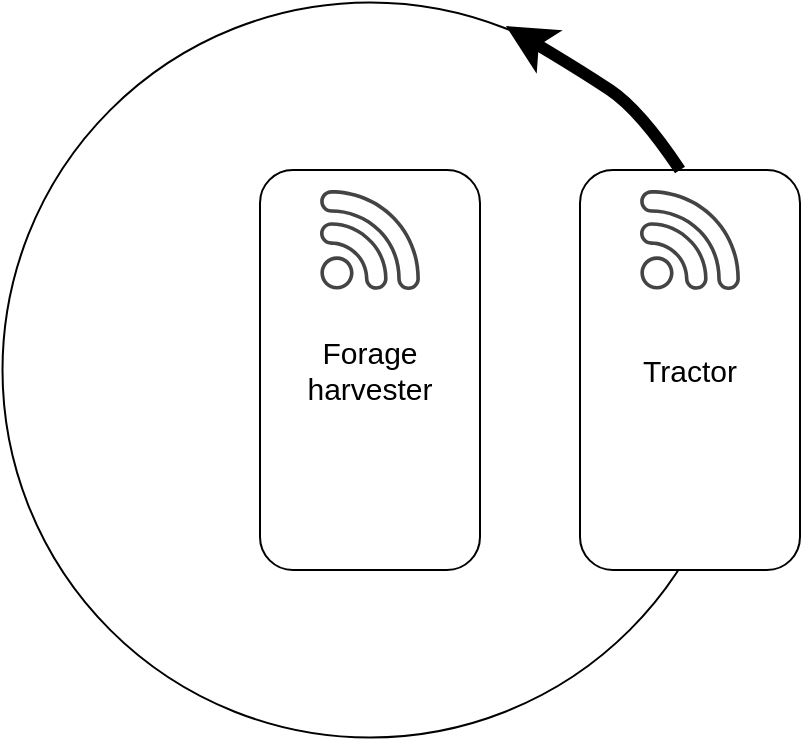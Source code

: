 <mxfile version="20.3.0" type="device" pages="4"><diagram id="pgWmpzNMCOijKisWVKRN" name="Shadowing effects"><mxGraphModel dx="1038" dy="689" grid="1" gridSize="10" guides="1" tooltips="1" connect="1" arrows="1" fold="1" page="1" pageScale="1" pageWidth="850" pageHeight="1100" math="0" shadow="0"><root><mxCell id="0"/><mxCell id="1" parent="0"/><mxCell id="9tBcJSibqprKCCu5QHAF-16" value="" style="ellipse;whiteSpace=wrap;html=1;aspect=fixed;fontFamily=Open Sans;fontSource=https%3A%2F%2Ffonts.googleapis.com%2Fcss%3Ffamily%3DOpen%2BSans;fontSize=15;fillColor=none;" parent="1" vertex="1"><mxGeometry x="191.25" y="196.25" width="367.5" height="367.5" as="geometry"/></mxCell><mxCell id="9tBcJSibqprKCCu5QHAF-1" value="" style="rounded=1;whiteSpace=wrap;html=1;" parent="1" vertex="1"><mxGeometry x="320" y="280" width="110" height="200" as="geometry"/></mxCell><mxCell id="9tBcJSibqprKCCu5QHAF-2" value="&lt;font style=&quot;font-size: 15px;&quot;&gt;Forage harvester&lt;/font&gt;" style="text;html=1;strokeColor=none;fillColor=none;align=center;verticalAlign=middle;whiteSpace=wrap;rounded=0;" parent="1" vertex="1"><mxGeometry x="345" y="350" width="60" height="60" as="geometry"/></mxCell><mxCell id="9tBcJSibqprKCCu5QHAF-4" value="" style="sketch=0;pointerEvents=1;shadow=0;dashed=0;html=1;strokeColor=none;fillColor=#434445;aspect=fixed;labelPosition=center;verticalLabelPosition=bottom;verticalAlign=top;align=center;outlineConnect=0;shape=mxgraph.vvd.wi_fi;fontFamily=Open Sans;fontSource=https%3A%2F%2Ffonts.googleapis.com%2Fcss%3Ffamily%3DOpen%2BSans;fontSize=14;" parent="1" vertex="1"><mxGeometry x="350" y="290" width="50" height="50" as="geometry"/></mxCell><mxCell id="9tBcJSibqprKCCu5QHAF-17" value="" style="group" parent="1" vertex="1" connectable="0"><mxGeometry x="480" y="280" width="110" height="200" as="geometry"/></mxCell><mxCell id="9tBcJSibqprKCCu5QHAF-11" value="" style="rounded=1;whiteSpace=wrap;html=1;" parent="9tBcJSibqprKCCu5QHAF-17" vertex="1"><mxGeometry width="110" height="200" as="geometry"/></mxCell><mxCell id="9tBcJSibqprKCCu5QHAF-12" value="&lt;font style=&quot;font-size: 15px;&quot;&gt;Tractor&lt;/font&gt;" style="text;html=1;strokeColor=none;fillColor=none;align=center;verticalAlign=middle;whiteSpace=wrap;rounded=0;" parent="9tBcJSibqprKCCu5QHAF-17" vertex="1"><mxGeometry x="25" y="70" width="60" height="60" as="geometry"/></mxCell><mxCell id="9tBcJSibqprKCCu5QHAF-13" value="" style="sketch=0;pointerEvents=1;shadow=0;dashed=0;html=1;strokeColor=none;fillColor=#434445;aspect=fixed;labelPosition=center;verticalLabelPosition=bottom;verticalAlign=top;align=center;outlineConnect=0;shape=mxgraph.vvd.wi_fi;fontFamily=Open Sans;fontSource=https%3A%2F%2Ffonts.googleapis.com%2Fcss%3Ffamily%3DOpen%2BSans;fontSize=14;" parent="9tBcJSibqprKCCu5QHAF-17" vertex="1"><mxGeometry x="30" y="10" width="50" height="50" as="geometry"/></mxCell><mxCell id="9tBcJSibqprKCCu5QHAF-20" value="" style="curved=1;endArrow=classic;html=1;rounded=0;fontFamily=Open Sans;fontSource=https%3A%2F%2Ffonts.googleapis.com%2Fcss%3Ffamily%3DOpen%2BSans;fontSize=15;entryX=0.685;entryY=0.032;entryDx=0;entryDy=0;strokeWidth=6;entryPerimeter=0;" parent="1" target="9tBcJSibqprKCCu5QHAF-16" edge="1"><mxGeometry width="50" height="50" relative="1" as="geometry"><mxPoint x="530" y="280" as="sourcePoint"/><mxPoint x="790" y="160" as="targetPoint"/><Array as="points"><mxPoint x="510" y="250"/><mxPoint x="480" y="230"/></Array></mxGeometry></mxCell></root></mxGraphModel></diagram><diagram id="LqOwVB1qqt4nN9ZXm4sI" name="range"><mxGraphModel dx="1038" dy="689" grid="1" gridSize="10" guides="1" tooltips="1" connect="1" arrows="1" fold="1" page="1" pageScale="1" pageWidth="850" pageHeight="1100" math="0" shadow="0"><root><mxCell id="0"/><mxCell id="1" parent="0"/><mxCell id="gDZ2imXobL7VyOSAhyjN-1" value="" style="rounded=1;whiteSpace=wrap;html=1;" parent="1" vertex="1"><mxGeometry x="80" y="260" width="110" height="200" as="geometry"/></mxCell><mxCell id="gDZ2imXobL7VyOSAhyjN-2" value="&lt;font style=&quot;font-size: 15px;&quot;&gt;Forage harvester&lt;/font&gt;" style="text;html=1;strokeColor=none;fillColor=none;align=center;verticalAlign=middle;whiteSpace=wrap;rounded=0;" parent="1" vertex="1"><mxGeometry x="105" y="330" width="60" height="60" as="geometry"/></mxCell><mxCell id="gDZ2imXobL7VyOSAhyjN-3" value="" style="sketch=0;pointerEvents=1;shadow=0;dashed=0;html=1;strokeColor=none;fillColor=#434445;aspect=fixed;labelPosition=center;verticalLabelPosition=bottom;verticalAlign=top;align=center;outlineConnect=0;shape=mxgraph.vvd.wi_fi;fontFamily=Open Sans;fontSource=https%3A%2F%2Ffonts.googleapis.com%2Fcss%3Ffamily%3DOpen%2BSans;fontSize=14;" parent="1" vertex="1"><mxGeometry x="110" y="270" width="50" height="50" as="geometry"/></mxCell><mxCell id="gDZ2imXobL7VyOSAhyjN-4" value="" style="group" parent="1" vertex="1" connectable="0"><mxGeometry x="650" y="260" width="110" height="200" as="geometry"/></mxCell><mxCell id="gDZ2imXobL7VyOSAhyjN-5" value="" style="rounded=1;whiteSpace=wrap;html=1;" parent="gDZ2imXobL7VyOSAhyjN-4" vertex="1"><mxGeometry width="110" height="200" as="geometry"/></mxCell><mxCell id="gDZ2imXobL7VyOSAhyjN-6" value="&lt;font style=&quot;font-size: 15px;&quot;&gt;Tractor&lt;/font&gt;" style="text;html=1;strokeColor=none;fillColor=none;align=center;verticalAlign=middle;whiteSpace=wrap;rounded=0;" parent="gDZ2imXobL7VyOSAhyjN-4" vertex="1"><mxGeometry x="25" y="70" width="60" height="60" as="geometry"/></mxCell><mxCell id="gDZ2imXobL7VyOSAhyjN-7" value="" style="sketch=0;pointerEvents=1;shadow=0;dashed=0;html=1;strokeColor=none;fillColor=#434445;aspect=fixed;labelPosition=center;verticalLabelPosition=bottom;verticalAlign=top;align=center;outlineConnect=0;shape=mxgraph.vvd.wi_fi;fontFamily=Open Sans;fontSource=https%3A%2F%2Ffonts.googleapis.com%2Fcss%3Ffamily%3DOpen%2BSans;fontSize=14;" parent="gDZ2imXobL7VyOSAhyjN-4" vertex="1"><mxGeometry x="30" y="10" width="50" height="50" as="geometry"/></mxCell><mxCell id="gDZ2imXobL7VyOSAhyjN-8" value="" style="endArrow=classic;startArrow=classic;html=1;rounded=0;strokeWidth=6;fontFamily=Open Sans;fontSource=https%3A%2F%2Ffonts.googleapis.com%2Fcss%3Ffamily%3DOpen%2BSans;fontSize=15;entryX=0;entryY=0.5;entryDx=0;entryDy=0;exitX=1;exitY=0.5;exitDx=0;exitDy=0;" parent="1" source="gDZ2imXobL7VyOSAhyjN-1" target="gDZ2imXobL7VyOSAhyjN-5" edge="1"><mxGeometry width="50" height="50" relative="1" as="geometry"><mxPoint x="340" y="420" as="sourcePoint"/><mxPoint x="390" y="370" as="targetPoint"/></mxGeometry></mxCell></root></mxGraphModel></diagram><diagram id="zxnReMDv9fni_Bx5DwBu" name="fh_Icon"><mxGraphModel dx="1038" dy="689" grid="1" gridSize="10" guides="1" tooltips="1" connect="1" arrows="1" fold="1" page="1" pageScale="1" pageWidth="850" pageHeight="1100" math="0" shadow="0"><root><mxCell id="0"/><mxCell id="1" parent="0"/><mxCell id="R3GDkUQg7idgBkdLE14Y-31" value="" style="shape=flexArrow;endArrow=classic;html=1;rounded=0;fillColor=#808080;fillStyle=auto;exitX=0.5;exitY=1;exitDx=0;exitDy=0;" parent="1" source="R3GDkUQg7idgBkdLE14Y-10" edge="1"><mxGeometry width="50" height="50" relative="1" as="geometry"><mxPoint x="260" y="210" as="sourcePoint"/><mxPoint x="290" y="160" as="targetPoint"/></mxGeometry></mxCell><mxCell id="R3GDkUQg7idgBkdLE14Y-2" value="" style="rounded=1;whiteSpace=wrap;html=1;fillColor=#000000;" parent="1" vertex="1"><mxGeometry x="310" y="220" width="20" height="30" as="geometry"/></mxCell><mxCell id="R3GDkUQg7idgBkdLE14Y-3" value="" style="rounded=1;whiteSpace=wrap;html=1;fillColor=#000000;" parent="1" vertex="1"><mxGeometry x="310" y="270" width="20" height="30" as="geometry"/></mxCell><mxCell id="R3GDkUQg7idgBkdLE14Y-4" value="" style="rounded=1;whiteSpace=wrap;html=1;fillColor=#000000;" parent="1" vertex="1"><mxGeometry x="250" y="270" width="20" height="30" as="geometry"/></mxCell><mxCell id="R3GDkUQg7idgBkdLE14Y-5" value="" style="rounded=1;whiteSpace=wrap;html=1;fillColor=#000000;" parent="1" vertex="1"><mxGeometry x="250" y="220" width="20" height="30" as="geometry"/></mxCell><mxCell id="R3GDkUQg7idgBkdLE14Y-1" value="" style="rounded=1;whiteSpace=wrap;html=1;" parent="1" vertex="1"><mxGeometry x="260" y="210" width="60" height="100" as="geometry"/></mxCell><mxCell id="R3GDkUQg7idgBkdLE14Y-11" value="" style="triangle;whiteSpace=wrap;html=1;fillColor=#FFFFFF;rotation=-90;" parent="1" vertex="1"><mxGeometry x="230" y="190" width="20" height="10" as="geometry"/></mxCell><mxCell id="R3GDkUQg7idgBkdLE14Y-18" value="" style="triangle;whiteSpace=wrap;html=1;fillColor=#FFFFFF;rotation=-90;" parent="1" vertex="1"><mxGeometry x="240" y="190" width="20" height="10" as="geometry"/></mxCell><mxCell id="R3GDkUQg7idgBkdLE14Y-19" value="" style="triangle;whiteSpace=wrap;html=1;fillColor=#FFFFFF;rotation=-90;" parent="1" vertex="1"><mxGeometry x="260" y="190" width="20" height="10" as="geometry"/></mxCell><mxCell id="R3GDkUQg7idgBkdLE14Y-20" value="" style="triangle;whiteSpace=wrap;html=1;fillColor=#FFFFFF;rotation=-90;" parent="1" vertex="1"><mxGeometry x="250" y="190" width="20" height="10" as="geometry"/></mxCell><mxCell id="R3GDkUQg7idgBkdLE14Y-21" value="" style="triangle;whiteSpace=wrap;html=1;fillColor=#FFFFFF;rotation=-90;" parent="1" vertex="1"><mxGeometry x="270" y="190" width="20" height="10" as="geometry"/></mxCell><mxCell id="R3GDkUQg7idgBkdLE14Y-22" value="" style="triangle;whiteSpace=wrap;html=1;fillColor=#FFFFFF;rotation=-90;" parent="1" vertex="1"><mxGeometry x="280" y="190" width="20" height="10" as="geometry"/></mxCell><mxCell id="R3GDkUQg7idgBkdLE14Y-23" value="" style="triangle;whiteSpace=wrap;html=1;fillColor=#FFFFFF;rotation=-90;" parent="1" vertex="1"><mxGeometry x="290" y="190" width="20" height="10" as="geometry"/></mxCell><mxCell id="R3GDkUQg7idgBkdLE14Y-24" value="" style="triangle;whiteSpace=wrap;html=1;fillColor=#FFFFFF;rotation=-90;" parent="1" vertex="1"><mxGeometry x="300" y="190" width="20" height="10" as="geometry"/></mxCell><mxCell id="R3GDkUQg7idgBkdLE14Y-25" value="" style="triangle;whiteSpace=wrap;html=1;fillColor=#FFFFFF;rotation=-90;" parent="1" vertex="1"><mxGeometry x="310" y="190" width="20" height="10" as="geometry"/></mxCell><mxCell id="R3GDkUQg7idgBkdLE14Y-26" value="" style="triangle;whiteSpace=wrap;html=1;fillColor=#FFFFFF;rotation=-90;" parent="1" vertex="1"><mxGeometry x="320" y="190" width="20" height="10" as="geometry"/></mxCell><mxCell id="R3GDkUQg7idgBkdLE14Y-27" value="" style="triangle;whiteSpace=wrap;html=1;fillColor=#FFFFFF;rotation=-90;" parent="1" vertex="1"><mxGeometry x="330" y="190" width="20" height="10" as="geometry"/></mxCell><mxCell id="R3GDkUQg7idgBkdLE14Y-10" value="" style="rounded=1;whiteSpace=wrap;html=1;fillColor=#FFFFFF;" parent="1" vertex="1"><mxGeometry x="230" y="200" width="120" height="10" as="geometry"/></mxCell><mxCell id="R3GDkUQg7idgBkdLE14Y-29" value="" style="rounded=1;whiteSpace=wrap;html=1;fillColor=#FFFFFF;" parent="1" vertex="1"><mxGeometry x="270.63" y="215" width="38.75" height="35" as="geometry"/></mxCell><mxCell id="R3GDkUQg7idgBkdLE14Y-30" value="" style="rounded=1;whiteSpace=wrap;html=1;fillColor=#FFFFFF;rotation=15;" parent="1" vertex="1"><mxGeometry x="280" y="280" width="110" height="10" as="geometry"/></mxCell></root></mxGraphModel></diagram><diagram id="-y9v52wJOxrUdnD49752" name="Page-4"><mxGraphModel dx="494" dy="286" grid="1" gridSize="10" guides="1" tooltips="1" connect="1" arrows="1" fold="1" page="1" pageScale="1" pageWidth="850" pageHeight="1100" math="0" shadow="0"><root><mxCell id="0"/><mxCell id="1" parent="0"/><mxCell id="rQIJHvzTAkJLzhtZid1i-2" value="" style="endArrow=none;html=1;rounded=0;" edge="1" parent="1" source="x36vTdfdxBxlQuBxUUv--1" target="x36vTdfdxBxlQuBxUUv--2"><mxGeometry width="50" height="50" relative="1" as="geometry"><mxPoint x="400" y="190" as="sourcePoint"/><mxPoint x="450" y="140" as="targetPoint"/></mxGeometry></mxCell><mxCell id="x36vTdfdxBxlQuBxUUv--1" value="FH_t&lt;sub&gt;i&lt;/sub&gt;" style="shape=waypoint;sketch=0;fillStyle=solid;size=6;pointerEvents=1;points=[];fillColor=none;resizable=0;rotatable=0;perimeter=centerPerimeter;snapToPoint=1;verticalAlign=bottom;html=1;" parent="1" vertex="1"><mxGeometry x="300" y="180" width="40" height="40" as="geometry"/></mxCell><mxCell id="x36vTdfdxBxlQuBxUUv--2" value="Tractor_t&lt;sub&gt;i&lt;/sub&gt;" style="shape=waypoint;sketch=0;fillStyle=solid;size=6;pointerEvents=1;points=[];fillColor=none;resizable=0;rotatable=0;perimeter=centerPerimeter;snapToPoint=1;verticalAlign=bottom;html=1;" parent="1" vertex="1"><mxGeometry x="460" y="110" width="40" height="40" as="geometry"/></mxCell><mxCell id="x36vTdfdxBxlQuBxUUv--3" value="FH_t&lt;sub&gt;i-1&lt;/sub&gt;" style="shape=waypoint;sketch=0;fillStyle=solid;size=6;pointerEvents=1;points=[];fillColor=none;resizable=0;rotatable=0;perimeter=centerPerimeter;snapToPoint=1;verticalAlign=bottom;horizontal=1;html=1;" parent="1" vertex="1"><mxGeometry x="340" y="300" width="40" height="40" as="geometry"/></mxCell><mxCell id="rQIJHvzTAkJLzhtZid1i-1" value="" style="endArrow=none;html=1;rounded=0;" edge="1" parent="1" source="x36vTdfdxBxlQuBxUUv--1"><mxGeometry width="50" height="50" relative="1" as="geometry"><mxPoint x="350" y="190" as="sourcePoint"/><mxPoint x="320" y="70" as="targetPoint"/></mxGeometry></mxCell><mxCell id="rQIJHvzTAkJLzhtZid1i-3" value="" style="endArrow=none;html=1;rounded=0;" edge="1" parent="1" source="x36vTdfdxBxlQuBxUUv--3"><mxGeometry width="50" height="50" relative="1" as="geometry"><mxPoint x="320" y="280" as="sourcePoint"/><mxPoint x="320" y="200" as="targetPoint"/></mxGeometry></mxCell><mxCell id="rQIJHvzTAkJLzhtZid1i-4" value="" style="endArrow=none;html=1;rounded=0;exitX=0.607;exitY=0.514;exitDx=0;exitDy=0;exitPerimeter=0;" edge="1" parent="1" source="x36vTdfdxBxlQuBxUUv--3"><mxGeometry width="50" height="50" relative="1" as="geometry"><mxPoint x="450" y="320" as="sourcePoint"/><mxPoint x="360" y="220" as="targetPoint"/></mxGeometry></mxCell><mxCell id="rQIJHvzTAkJLzhtZid1i-6" value="" style="endArrow=classic;html=1;curved=1;" edge="1" parent="1"><mxGeometry width="50" height="50" relative="1" as="geometry"><mxPoint x="360" y="260" as="sourcePoint"/><mxPoint x="340" y="260" as="targetPoint"/><Array as="points"><mxPoint x="400" y="260"/><mxPoint x="440" y="340"/><mxPoint x="360" y="400"/><mxPoint x="260" y="320"/></Array></mxGeometry></mxCell><mxCell id="rQIJHvzTAkJLzhtZid1i-9" value="" style="endArrow=classic;html=1;curved=1;" edge="1" parent="1"><mxGeometry width="50" height="50" relative="1" as="geometry"><mxPoint x="320" y="140" as="sourcePoint"/><mxPoint x="390" y="170" as="targetPoint"/><Array as="points"><mxPoint x="360" y="130"/></Array></mxGeometry></mxCell><mxCell id="rQIJHvzTAkJLzhtZid1i-10" value="" style="endArrow=classic;html=1;curved=1;exitX=0.53;exitY=0.445;exitDx=0;exitDy=0;exitPerimeter=0;" edge="1" parent="1" source="x36vTdfdxBxlQuBxUUv--1"><mxGeometry width="50" height="50" relative="1" as="geometry"><mxPoint x="370" y="160" as="sourcePoint"/><mxPoint x="280" y="80" as="targetPoint"/></mxGeometry></mxCell><mxCell id="rQIJHvzTAkJLzhtZid1i-11" value="Driving Direction / Heading" style="text;html=1;strokeColor=none;fillColor=none;align=center;verticalAlign=middle;whiteSpace=wrap;rounded=0;" vertex="1" parent="1"><mxGeometry x="240" y="40" width="60" height="30" as="geometry"/></mxCell><mxCell id="rQIJHvzTAkJLzhtZid1i-12" value="N" style="text;html=1;strokeColor=none;fillColor=none;align=center;verticalAlign=middle;whiteSpace=wrap;rounded=0;" vertex="1" parent="1"><mxGeometry x="290" y="40" width="60" height="30" as="geometry"/></mxCell><mxCell id="rQIJHvzTAkJLzhtZid1i-13" value="N" style="text;html=1;strokeColor=none;fillColor=none;align=center;verticalAlign=middle;whiteSpace=wrap;rounded=0;" vertex="1" parent="1"><mxGeometry x="330" y="190" width="60" height="30" as="geometry"/></mxCell></root></mxGraphModel></diagram></mxfile>